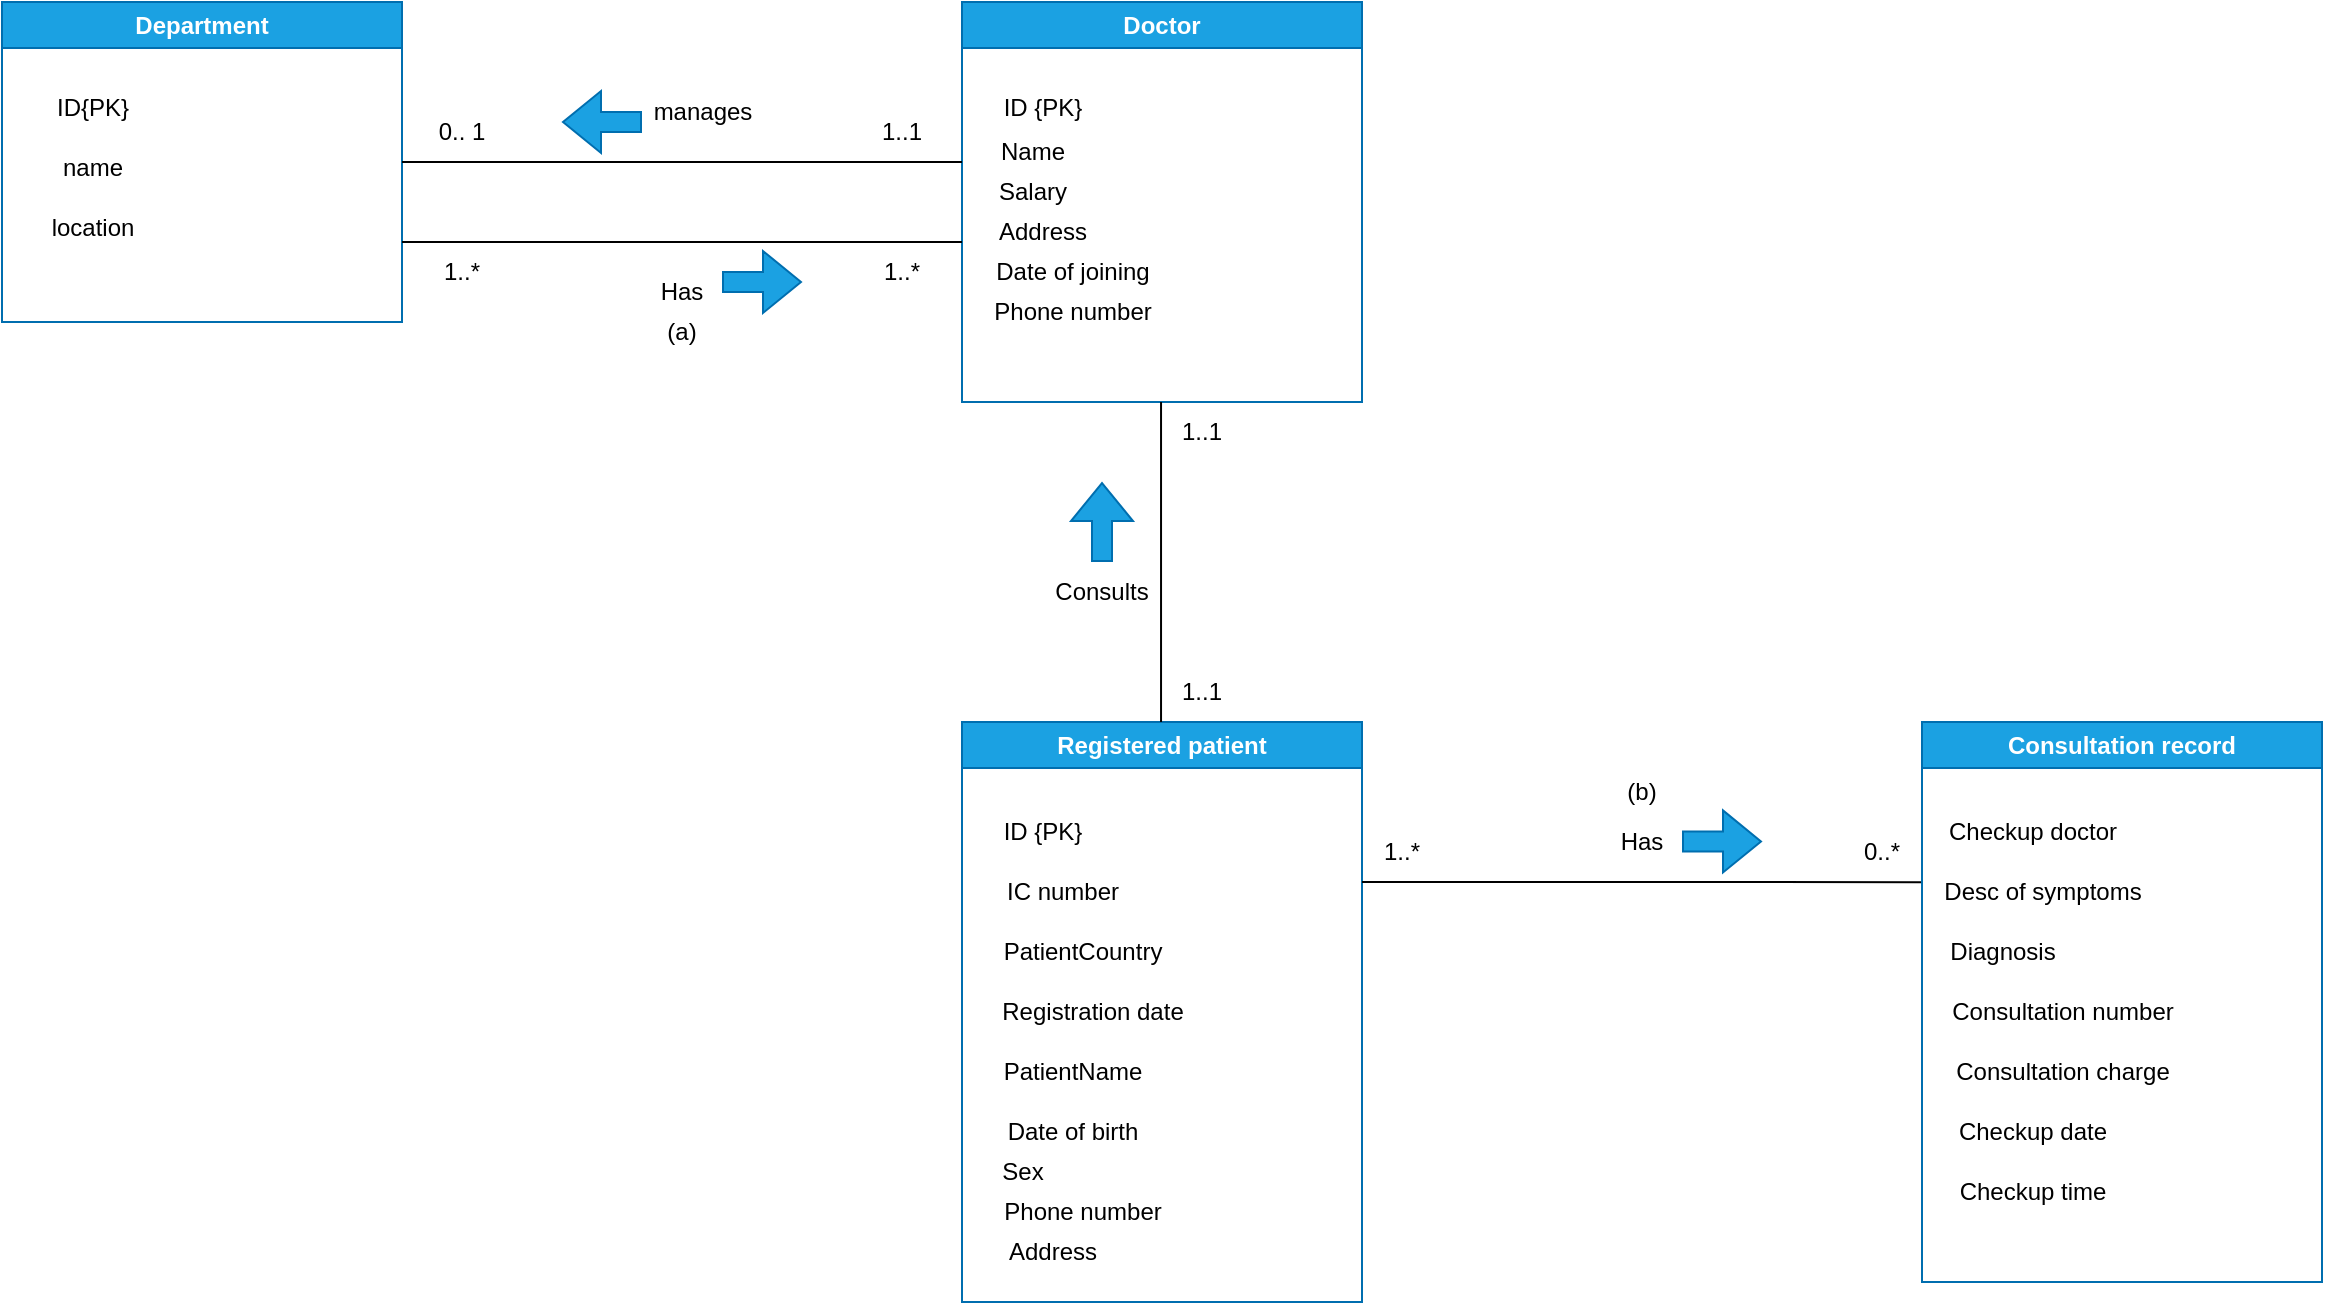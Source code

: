<mxfile version="26.2.14">
  <diagram name="Page-1" id="pgiMqyUjf4aCU3Kz9-66">
    <mxGraphModel dx="1429" dy="910" grid="1" gridSize="10" guides="1" tooltips="1" connect="1" arrows="1" fold="1" page="1" pageScale="1" pageWidth="850" pageHeight="1100" math="0" shadow="0">
      <root>
        <mxCell id="0" />
        <mxCell id="1" parent="0" />
        <mxCell id="iwBYStO_40tfpdYds1Tp-1" value="Department" style="swimlane;whiteSpace=wrap;html=1;fillColor=#1ba1e2;fontColor=#ffffff;strokeColor=#006EAF;fillStyle=auto;" parent="1" vertex="1">
          <mxGeometry x="40" y="40" width="200" height="160" as="geometry" />
        </mxCell>
        <mxCell id="iwBYStO_40tfpdYds1Tp-2" value="ID{PK}" style="text;html=1;align=center;verticalAlign=middle;resizable=0;points=[];autosize=1;strokeColor=none;fillColor=none;" parent="iwBYStO_40tfpdYds1Tp-1" vertex="1">
          <mxGeometry x="15" y="38" width="60" height="30" as="geometry" />
        </mxCell>
        <mxCell id="iwBYStO_40tfpdYds1Tp-4" value="location" style="text;html=1;align=center;verticalAlign=middle;resizable=0;points=[];autosize=1;strokeColor=none;fillColor=none;" parent="iwBYStO_40tfpdYds1Tp-1" vertex="1">
          <mxGeometry x="15" y="98" width="60" height="30" as="geometry" />
        </mxCell>
        <mxCell id="iwBYStO_40tfpdYds1Tp-3" value="name" style="text;html=1;align=center;verticalAlign=middle;resizable=0;points=[];autosize=1;strokeColor=none;fillColor=none;" parent="iwBYStO_40tfpdYds1Tp-1" vertex="1">
          <mxGeometry x="20" y="68" width="50" height="30" as="geometry" />
        </mxCell>
        <mxCell id="iwBYStO_40tfpdYds1Tp-5" value="Doctor" style="swimlane;whiteSpace=wrap;html=1;fillColor=#1ba1e2;fontColor=#ffffff;strokeColor=#006EAF;" parent="1" vertex="1">
          <mxGeometry x="520" y="40" width="200" height="200" as="geometry" />
        </mxCell>
        <mxCell id="iwBYStO_40tfpdYds1Tp-7" value="Name" style="text;html=1;align=center;verticalAlign=middle;resizable=0;points=[];autosize=1;strokeColor=none;fillColor=none;" parent="iwBYStO_40tfpdYds1Tp-5" vertex="1">
          <mxGeometry x="5" y="60" width="60" height="30" as="geometry" />
        </mxCell>
        <mxCell id="iwBYStO_40tfpdYds1Tp-8" value="Phone number" style="text;html=1;align=center;verticalAlign=middle;resizable=0;points=[];autosize=1;strokeColor=none;fillColor=none;" parent="iwBYStO_40tfpdYds1Tp-5" vertex="1">
          <mxGeometry x="5" y="140" width="100" height="30" as="geometry" />
        </mxCell>
        <mxCell id="iwBYStO_40tfpdYds1Tp-6" value="ID {PK}" style="text;html=1;align=center;verticalAlign=middle;resizable=0;points=[];autosize=1;strokeColor=none;fillColor=none;" parent="iwBYStO_40tfpdYds1Tp-5" vertex="1">
          <mxGeometry x="10" y="38" width="60" height="30" as="geometry" />
        </mxCell>
        <mxCell id="iwBYStO_40tfpdYds1Tp-9" value="Address" style="text;html=1;align=center;verticalAlign=middle;resizable=0;points=[];autosize=1;strokeColor=none;fillColor=none;" parent="iwBYStO_40tfpdYds1Tp-5" vertex="1">
          <mxGeometry x="5" y="100" width="70" height="30" as="geometry" />
        </mxCell>
        <mxCell id="iwBYStO_40tfpdYds1Tp-10" value="Salary" style="text;html=1;align=center;verticalAlign=middle;resizable=0;points=[];autosize=1;strokeColor=none;fillColor=none;" parent="iwBYStO_40tfpdYds1Tp-5" vertex="1">
          <mxGeometry x="5" y="80" width="60" height="30" as="geometry" />
        </mxCell>
        <mxCell id="iwBYStO_40tfpdYds1Tp-11" value="Date of joining" style="text;html=1;align=center;verticalAlign=middle;resizable=0;points=[];autosize=1;strokeColor=none;fillColor=none;" parent="iwBYStO_40tfpdYds1Tp-5" vertex="1">
          <mxGeometry x="5" y="120" width="100" height="30" as="geometry" />
        </mxCell>
        <mxCell id="iwBYStO_40tfpdYds1Tp-29" value="Registered patient" style="swimlane;whiteSpace=wrap;html=1;fillColor=#1ba1e2;fontColor=#ffffff;strokeColor=#006EAF;" parent="1" vertex="1">
          <mxGeometry x="520" y="400" width="200" height="290" as="geometry" />
        </mxCell>
        <mxCell id="iwBYStO_40tfpdYds1Tp-30" value="ID {PK}" style="text;html=1;align=center;verticalAlign=middle;resizable=0;points=[];autosize=1;strokeColor=none;fillColor=none;" parent="iwBYStO_40tfpdYds1Tp-29" vertex="1">
          <mxGeometry x="10" y="40" width="60" height="30" as="geometry" />
        </mxCell>
        <mxCell id="iwBYStO_40tfpdYds1Tp-31" value="Registration date" style="text;html=1;align=center;verticalAlign=middle;resizable=0;points=[];autosize=1;strokeColor=none;fillColor=none;" parent="iwBYStO_40tfpdYds1Tp-29" vertex="1">
          <mxGeometry x="10" y="130" width="110" height="30" as="geometry" />
        </mxCell>
        <mxCell id="iwBYStO_40tfpdYds1Tp-21" value="PatientName" style="text;html=1;align=center;verticalAlign=middle;resizable=0;points=[];autosize=1;strokeColor=none;fillColor=none;" parent="iwBYStO_40tfpdYds1Tp-29" vertex="1">
          <mxGeometry x="10" y="160" width="90" height="30" as="geometry" />
        </mxCell>
        <mxCell id="iwBYStO_40tfpdYds1Tp-22" value="PatientCountry" style="text;html=1;align=center;verticalAlign=middle;resizable=0;points=[];autosize=1;strokeColor=none;fillColor=none;" parent="iwBYStO_40tfpdYds1Tp-29" vertex="1">
          <mxGeometry x="10" y="100" width="100" height="30" as="geometry" />
        </mxCell>
        <mxCell id="iwBYStO_40tfpdYds1Tp-23" value="IC number" style="text;html=1;align=center;verticalAlign=middle;resizable=0;points=[];autosize=1;strokeColor=none;fillColor=none;" parent="iwBYStO_40tfpdYds1Tp-29" vertex="1">
          <mxGeometry x="10" y="70" width="80" height="30" as="geometry" />
        </mxCell>
        <mxCell id="iwBYStO_40tfpdYds1Tp-25" value="Date of birth" style="text;html=1;align=center;verticalAlign=middle;resizable=0;points=[];autosize=1;strokeColor=none;fillColor=none;" parent="iwBYStO_40tfpdYds1Tp-29" vertex="1">
          <mxGeometry x="10" y="190" width="90" height="30" as="geometry" />
        </mxCell>
        <mxCell id="iwBYStO_40tfpdYds1Tp-26" value="Sex" style="text;html=1;align=center;verticalAlign=middle;resizable=0;points=[];autosize=1;strokeColor=none;fillColor=none;" parent="iwBYStO_40tfpdYds1Tp-29" vertex="1">
          <mxGeometry x="10" y="210" width="40" height="30" as="geometry" />
        </mxCell>
        <mxCell id="iwBYStO_40tfpdYds1Tp-27" value="Phone number" style="text;html=1;align=center;verticalAlign=middle;resizable=0;points=[];autosize=1;strokeColor=none;fillColor=none;" parent="iwBYStO_40tfpdYds1Tp-29" vertex="1">
          <mxGeometry x="10" y="230" width="100" height="30" as="geometry" />
        </mxCell>
        <mxCell id="iwBYStO_40tfpdYds1Tp-28" value="Address" style="text;html=1;align=center;verticalAlign=middle;resizable=0;points=[];autosize=1;strokeColor=none;fillColor=none;" parent="iwBYStO_40tfpdYds1Tp-29" vertex="1">
          <mxGeometry x="10" y="250" width="70" height="30" as="geometry" />
        </mxCell>
        <mxCell id="iwBYStO_40tfpdYds1Tp-32" value="" style="endArrow=none;html=1;rounded=0;" parent="1" edge="1">
          <mxGeometry width="50" height="50" relative="1" as="geometry">
            <mxPoint x="240" y="120" as="sourcePoint" />
            <mxPoint x="520" y="120" as="targetPoint" />
          </mxGeometry>
        </mxCell>
        <mxCell id="iwBYStO_40tfpdYds1Tp-33" value="" style="endArrow=none;html=1;rounded=0;" parent="1" edge="1">
          <mxGeometry width="50" height="50" relative="1" as="geometry">
            <mxPoint x="240" y="160" as="sourcePoint" />
            <mxPoint x="520" y="160" as="targetPoint" />
          </mxGeometry>
        </mxCell>
        <mxCell id="iwBYStO_40tfpdYds1Tp-34" value="" style="endArrow=none;html=1;rounded=0;entryX=0.5;entryY=1;entryDx=0;entryDy=0;exitX=0.5;exitY=0;exitDx=0;exitDy=0;" parent="1" edge="1">
          <mxGeometry width="50" height="50" relative="1" as="geometry">
            <mxPoint x="619.52" y="400" as="sourcePoint" />
            <mxPoint x="619.52" y="240" as="targetPoint" />
          </mxGeometry>
        </mxCell>
        <mxCell id="iwBYStO_40tfpdYds1Tp-35" value="Consultation record" style="swimlane;whiteSpace=wrap;html=1;fillColor=#1ba1e2;fontColor=#ffffff;strokeColor=#006EAF;" parent="1" vertex="1">
          <mxGeometry x="1000" y="400" width="200" height="280" as="geometry" />
        </mxCell>
        <mxCell id="iwBYStO_40tfpdYds1Tp-39" value="Checkup doctor" style="text;html=1;align=center;verticalAlign=middle;resizable=0;points=[];autosize=1;strokeColor=none;fillColor=none;" parent="iwBYStO_40tfpdYds1Tp-35" vertex="1">
          <mxGeometry y="40" width="110" height="30" as="geometry" />
        </mxCell>
        <mxCell id="iwBYStO_40tfpdYds1Tp-40" value="Desc of symptoms" style="text;html=1;align=center;verticalAlign=middle;resizable=0;points=[];autosize=1;strokeColor=none;fillColor=none;" parent="iwBYStO_40tfpdYds1Tp-35" vertex="1">
          <mxGeometry y="70" width="120" height="30" as="geometry" />
        </mxCell>
        <mxCell id="iwBYStO_40tfpdYds1Tp-41" value="Diagnosis" style="text;html=1;align=center;verticalAlign=middle;resizable=0;points=[];autosize=1;strokeColor=none;fillColor=none;" parent="iwBYStO_40tfpdYds1Tp-35" vertex="1">
          <mxGeometry y="100" width="80" height="30" as="geometry" />
        </mxCell>
        <mxCell id="iwBYStO_40tfpdYds1Tp-42" value="Consultation number" style="text;html=1;align=center;verticalAlign=middle;resizable=0;points=[];autosize=1;strokeColor=none;fillColor=none;" parent="iwBYStO_40tfpdYds1Tp-35" vertex="1">
          <mxGeometry x="5" y="130" width="130" height="30" as="geometry" />
        </mxCell>
        <mxCell id="iwBYStO_40tfpdYds1Tp-45" value="Consultation charge" style="text;html=1;align=center;verticalAlign=middle;resizable=0;points=[];autosize=1;strokeColor=none;fillColor=none;" parent="iwBYStO_40tfpdYds1Tp-35" vertex="1">
          <mxGeometry x="5" y="160" width="130" height="30" as="geometry" />
        </mxCell>
        <mxCell id="iwBYStO_40tfpdYds1Tp-46" value="Checkup date" style="text;html=1;align=center;verticalAlign=middle;resizable=0;points=[];autosize=1;strokeColor=none;fillColor=none;" parent="iwBYStO_40tfpdYds1Tp-35" vertex="1">
          <mxGeometry x="5" y="190" width="100" height="30" as="geometry" />
        </mxCell>
        <mxCell id="iwBYStO_40tfpdYds1Tp-48" value="Checkup time" style="text;html=1;align=center;verticalAlign=middle;resizable=0;points=[];autosize=1;strokeColor=none;fillColor=none;" parent="iwBYStO_40tfpdYds1Tp-35" vertex="1">
          <mxGeometry x="5" y="220" width="100" height="30" as="geometry" />
        </mxCell>
        <mxCell id="iwBYStO_40tfpdYds1Tp-36" value="" style="endArrow=none;html=1;rounded=0;entryX=-0.004;entryY=0.336;entryDx=0;entryDy=0;entryPerimeter=0;" parent="1" target="iwBYStO_40tfpdYds1Tp-40" edge="1">
          <mxGeometry width="50" height="50" relative="1" as="geometry">
            <mxPoint x="720" y="480" as="sourcePoint" />
            <mxPoint x="920" y="475" as="targetPoint" />
          </mxGeometry>
        </mxCell>
        <mxCell id="SlIInPcPAZ8TnYqFgtZE-3" value="manages" style="text;html=1;align=center;verticalAlign=middle;resizable=0;points=[];autosize=1;strokeColor=none;fillColor=none;" parent="1" vertex="1">
          <mxGeometry x="355" y="80" width="70" height="30" as="geometry" />
        </mxCell>
        <mxCell id="SlIInPcPAZ8TnYqFgtZE-5" value="0.. 1" style="text;html=1;align=center;verticalAlign=middle;whiteSpace=wrap;rounded=0;" parent="1" vertex="1">
          <mxGeometry x="240" y="90" width="60" height="30" as="geometry" />
        </mxCell>
        <mxCell id="SlIInPcPAZ8TnYqFgtZE-6" value="" style="shape=flexArrow;endArrow=block;html=1;rounded=0;fillColor=#1ba1e2;strokeColor=#006EAF;" parent="1" edge="1">
          <mxGeometry width="50" height="50" relative="1" as="geometry">
            <mxPoint x="400" y="180" as="sourcePoint" />
            <mxPoint x="440" y="180" as="targetPoint" />
          </mxGeometry>
        </mxCell>
        <mxCell id="SlIInPcPAZ8TnYqFgtZE-7" value="" style="shape=flexArrow;endArrow=block;html=1;rounded=0;fillColor=#1ba1e2;strokeColor=#006EAF;" parent="1" edge="1">
          <mxGeometry width="50" height="50" relative="1" as="geometry">
            <mxPoint x="360" y="100" as="sourcePoint" />
            <mxPoint x="320" y="100" as="targetPoint" />
          </mxGeometry>
        </mxCell>
        <mxCell id="SlIInPcPAZ8TnYqFgtZE-9" value="Has" style="text;html=1;align=center;verticalAlign=middle;whiteSpace=wrap;rounded=0;" parent="1" vertex="1">
          <mxGeometry x="350" y="170" width="60" height="30" as="geometry" />
        </mxCell>
        <mxCell id="SlIInPcPAZ8TnYqFgtZE-10" value="1..1" style="text;html=1;align=center;verticalAlign=middle;whiteSpace=wrap;rounded=0;" parent="1" vertex="1">
          <mxGeometry x="460" y="90" width="60" height="30" as="geometry" />
        </mxCell>
        <mxCell id="SlIInPcPAZ8TnYqFgtZE-11" value="1..*" style="text;html=1;align=center;verticalAlign=middle;whiteSpace=wrap;rounded=0;" parent="1" vertex="1">
          <mxGeometry x="240" y="160" width="60" height="30" as="geometry" />
        </mxCell>
        <mxCell id="SlIInPcPAZ8TnYqFgtZE-12" value="1..*" style="text;html=1;align=center;verticalAlign=middle;whiteSpace=wrap;rounded=0;" parent="1" vertex="1">
          <mxGeometry x="460" y="160" width="60" height="30" as="geometry" />
        </mxCell>
        <mxCell id="SlIInPcPAZ8TnYqFgtZE-20" value="" style="shape=flexArrow;endArrow=block;html=1;rounded=0;fillColor=#1ba1e2;strokeColor=#006EAF;" parent="1" edge="1">
          <mxGeometry width="50" height="50" relative="1" as="geometry">
            <mxPoint x="590" y="320" as="sourcePoint" />
            <mxPoint x="590" y="280" as="targetPoint" />
          </mxGeometry>
        </mxCell>
        <mxCell id="SlIInPcPAZ8TnYqFgtZE-21" value="Consults" style="text;html=1;align=center;verticalAlign=middle;whiteSpace=wrap;rounded=0;direction=west;flipV=1;flipH=1;" parent="1" vertex="1">
          <mxGeometry x="560" y="320" width="60" height="30" as="geometry" />
        </mxCell>
        <mxCell id="SlIInPcPAZ8TnYqFgtZE-22" value="1..1" style="text;html=1;align=center;verticalAlign=middle;whiteSpace=wrap;rounded=0;" parent="1" vertex="1">
          <mxGeometry x="610" y="240" width="60" height="30" as="geometry" />
        </mxCell>
        <mxCell id="SlIInPcPAZ8TnYqFgtZE-23" value="1..1" style="text;html=1;align=center;verticalAlign=middle;whiteSpace=wrap;rounded=0;" parent="1" vertex="1">
          <mxGeometry x="610" y="370" width="60" height="30" as="geometry" />
        </mxCell>
        <mxCell id="SlIInPcPAZ8TnYqFgtZE-24" value="" style="shape=flexArrow;endArrow=block;html=1;rounded=0;fillColor=#1ba1e2;strokeColor=#006EAF;" parent="1" edge="1">
          <mxGeometry width="50" height="50" relative="1" as="geometry">
            <mxPoint x="880" y="459.71" as="sourcePoint" />
            <mxPoint x="920" y="459.71" as="targetPoint" />
          </mxGeometry>
        </mxCell>
        <mxCell id="SlIInPcPAZ8TnYqFgtZE-25" value="Has" style="text;html=1;align=center;verticalAlign=middle;whiteSpace=wrap;rounded=0;" parent="1" vertex="1">
          <mxGeometry x="830" y="445" width="60" height="30" as="geometry" />
        </mxCell>
        <mxCell id="SlIInPcPAZ8TnYqFgtZE-26" value="1..*" style="text;html=1;align=center;verticalAlign=middle;whiteSpace=wrap;rounded=0;" parent="1" vertex="1">
          <mxGeometry x="710" y="450" width="60" height="30" as="geometry" />
        </mxCell>
        <mxCell id="SlIInPcPAZ8TnYqFgtZE-27" value="0..*" style="text;html=1;align=center;verticalAlign=middle;whiteSpace=wrap;rounded=0;" parent="1" vertex="1">
          <mxGeometry x="950" y="450" width="60" height="30" as="geometry" />
        </mxCell>
        <mxCell id="SlIInPcPAZ8TnYqFgtZE-28" value="&lt;font style=&quot;color: light-dark(rgb(0, 0, 0), rgb(255, 0, 0));&quot;&gt;(a)&lt;/font&gt;" style="text;html=1;align=center;verticalAlign=middle;whiteSpace=wrap;rounded=0;" parent="1" vertex="1">
          <mxGeometry x="350" y="190" width="60" height="30" as="geometry" />
        </mxCell>
        <mxCell id="SlIInPcPAZ8TnYqFgtZE-29" value="&lt;font style=&quot;color: light-dark(rgb(0, 0, 0), rgb(255, 0, 0));&quot;&gt;(b)&lt;/font&gt;" style="text;html=1;align=center;verticalAlign=middle;whiteSpace=wrap;rounded=0;" parent="1" vertex="1">
          <mxGeometry x="830" y="420" width="60" height="30" as="geometry" />
        </mxCell>
      </root>
    </mxGraphModel>
  </diagram>
</mxfile>
